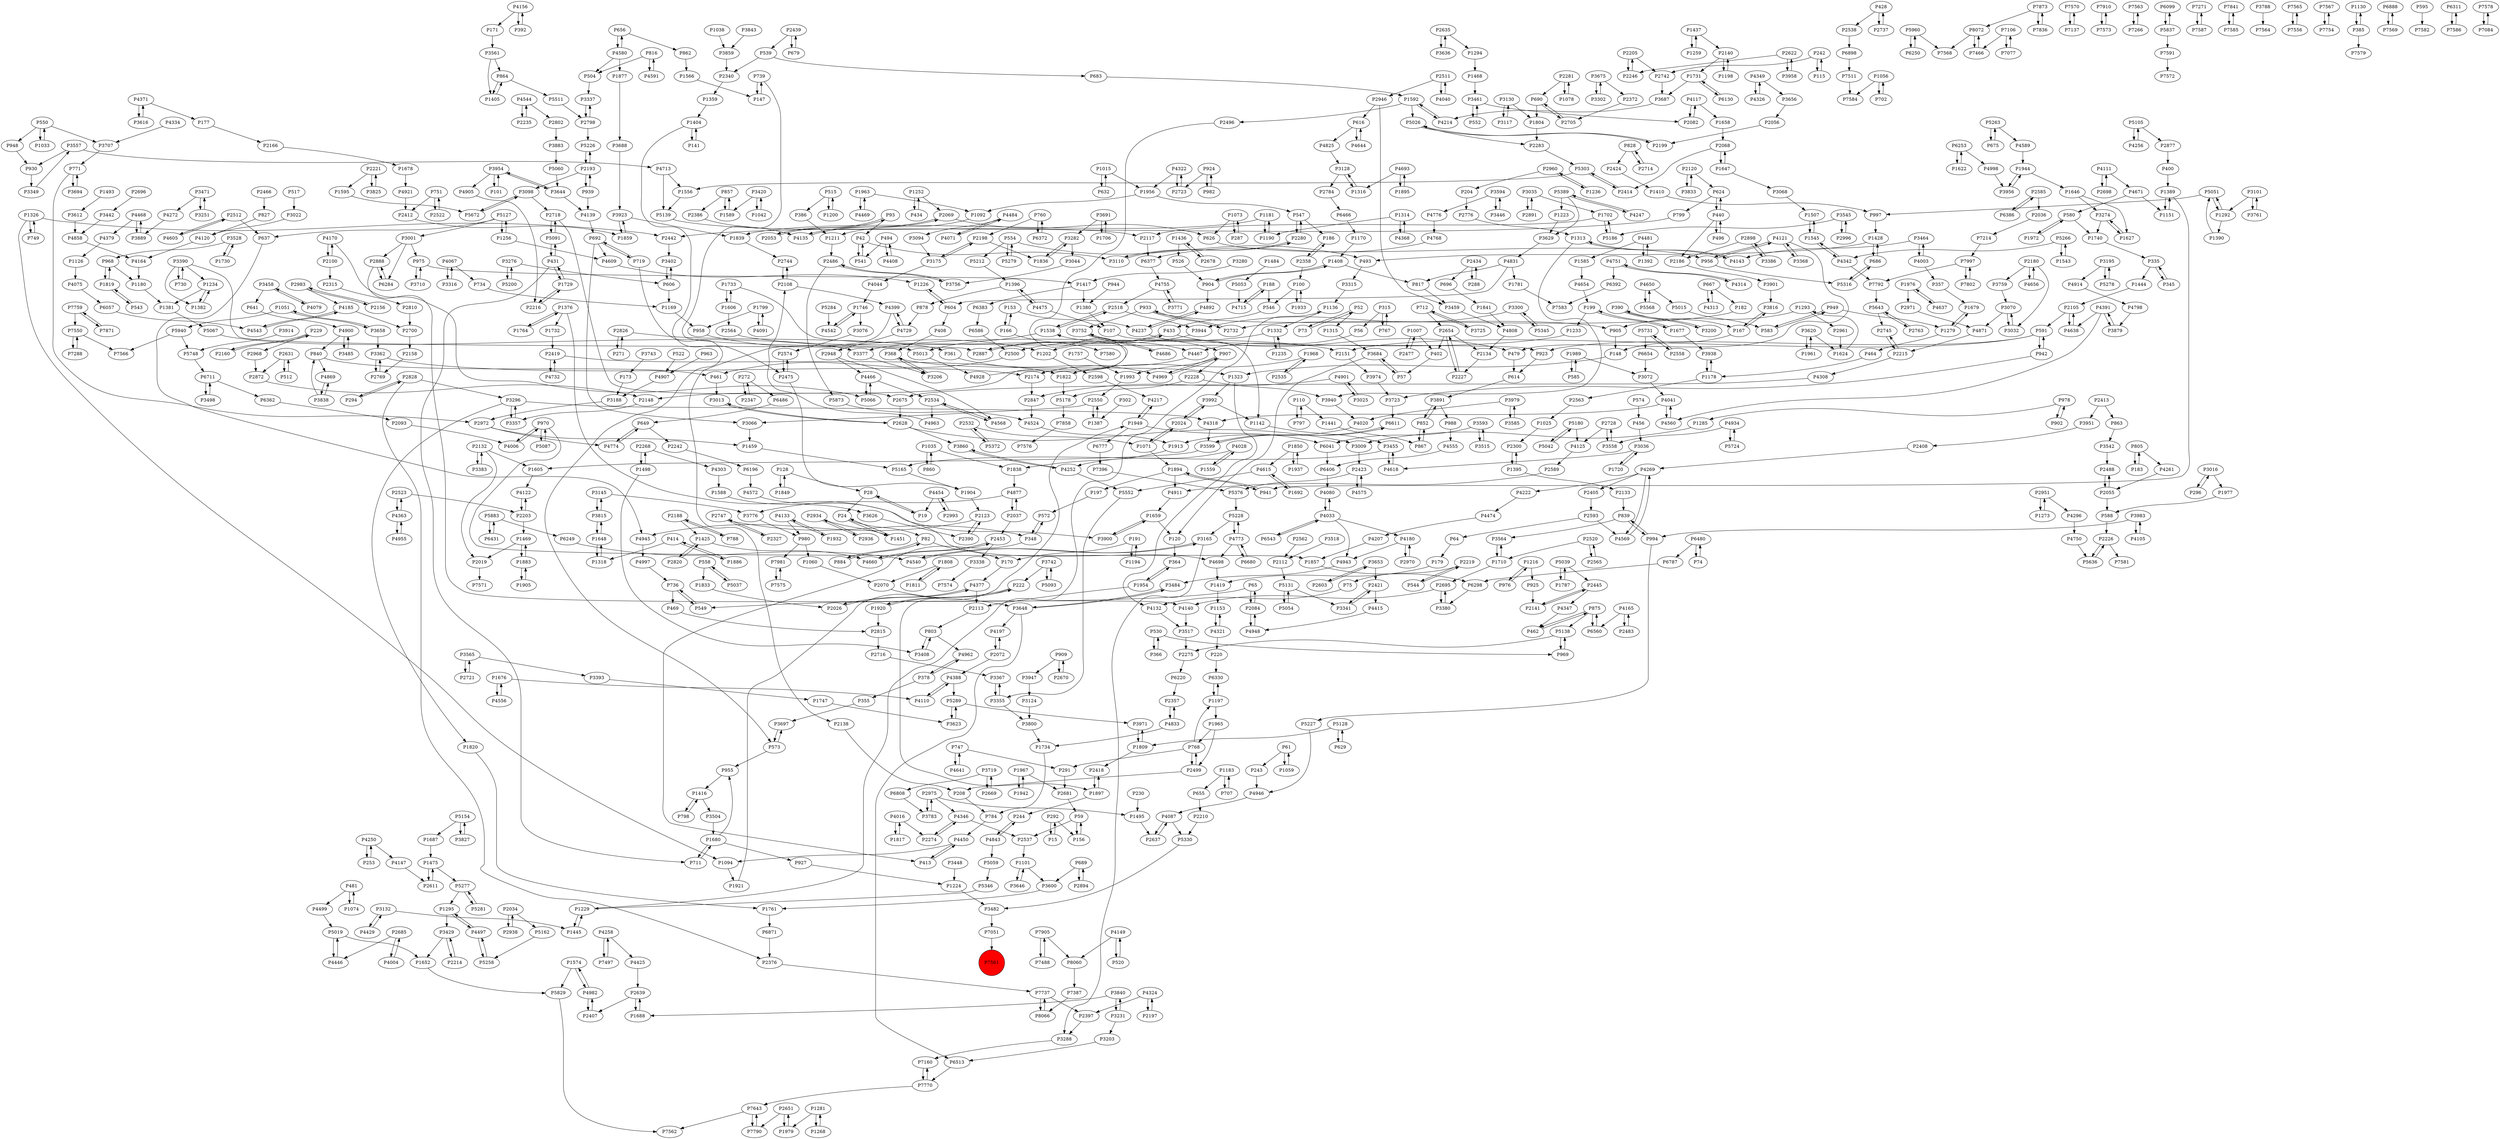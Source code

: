 digraph {
	P1428 -> P493
	P1498 -> P3408
	P2442 -> P3402
	P968 -> P1180
	P4877 -> P2037
	P2072 -> P4197
	P2358 -> P100
	P1687 -> P1475
	P4962 -> P378
	P7858 -> P7576
	P3761 -> P3101
	P1007 -> P2477
	P6898 -> P7511
	P4133 -> P1932
	P4143 -> P1313
	P3992 -> P2024
	P2961 -> P1624
	P3165 -> P3288
	P504 -> P3337
	P3464 -> P4143
	P5568 -> P4650
	P1223 -> P3629
	P5960 -> P6250
	P1007 -> P402
	P839 -> P994
	P1376 -> P1764
	P2523 -> P2203
	P4033 -> P4180
	P4197 -> P2072
	P1252 -> P434
	P768 -> P1197
	P4020 -> P1913
	P1436 -> P526
	P1469 -> P2019
	P7575 -> P7981
	P3974 -> P3723
	P2728 -> P4125
	P3648 -> P4197
	P4140 -> P3517
	P4871 -> P2215
	P1059 -> P61
	P4544 -> P2802
	P4222 -> P4474
	P2108 -> P4399
	P481 -> P1074
	P3302 -> P3675
	P1894 -> P197
	P335 -> P1444
	P7905 -> P7488
	P3464 -> P4003
	P1731 -> P6130
	P2280 -> P3110
	P2993 -> P4454
	P5087 -> P970
	P1404 -> P141
	P4831 -> P604
	P3719 -> P2669
	P3338 -> P7574
	P4117 -> P1658
	P1897 -> P2418
	P6298 -> P3380
	P1877 -> P3688
	P2423 -> P5376
	P2888 -> P6284
	P3504 -> P1680
	P1416 -> P3504
	P1605 -> P4122
	P7873 -> P8072
	P4755 -> P3771
	P1056 -> P7584
	P1498 -> P2268
	P3274 -> P1627
	P4349 -> P4326
	P768 -> P2499
	P7981 -> P7575
	P686 -> P5316
	P1710 -> P2695
	P5131 -> P5054
	P4650 -> P5568
	P156 -> P59
	P4997 -> P736
	P4637 -> P1976
	P4237 -> P907
	P4347 -> P462
	P7759 -> P7871
	P7106 -> P7077
	P4575 -> P2423
	P1622 -> P6253
	P1734 -> P784
	P1256 -> P4609
	P7570 -> P7137
	P4798 -> P3879
	P390 -> P167
	P2934 -> P1451
	P857 -> P2386
	P994 -> P839
	P100 -> P1933
	P626 -> P956
	P2565 -> P2520
	P4481 -> P1585
	P2488 -> P2055
	P2340 -> P1359
	P2280 -> P547
	P3442 -> P4858
	P4474 -> P4207
	P1259 -> P1437
	P4943 -> P3484
	P294 -> P2828
	P4524 -> P1913
	P3742 -> P5093
	P6586 -> P2500
	P4147 -> P2611
	P949 -> P1279
	P2445 -> P2141
	P1316 -> P3128
	P3455 -> P5165
	P4363 -> P2523
	P1857 -> P6298
	P904 -> P1408
	P3688 -> P3923
	P3390 -> P5013
	P3251 -> P3471
	P574 -> P456
	P4946 -> P4087
	P3101 -> P3761
	P1659 -> P3900
	P3938 -> P1178
	P4773 -> P5228
	P573 -> P3697
	P541 -> P42
	P1281 -> P1979
	P4170 -> P2100
	P1234 -> P1382
	P302 -> P1387
	P930 -> P3349
	P15 -> P292
	P3124 -> P3800
	P4016 -> P2274
	P2123 -> P2390
	P469 -> P2815
	P1417 -> P1380
	P4149 -> P520
	P4149 -> P8060
	P5066 -> P4466
	P3393 -> P1747
	P1627 -> P3274
	P6611 -> P3599
	P1382 -> P1234
	P6220 -> P2357
	P5059 -> P5346
	P924 -> P982
	P5552 -> P3355
	P768 -> P291
	P1405 -> P864
	P522 -> P4907
	P771 -> P2972
	P1292 -> P1390
	P4732 -> P2419
	P580 -> P1972
	P2424 -> P1410
	P288 -> P2434
	P712 -> P3725
	P390 -> P3200
	P7214 -> P7997
	P291 -> P2681
	P4388 -> P4110
	P3001 -> P6284
	P1252 -> P2069
	P1268 -> P1281
	P4755 -> P2518
	P1094 -> P1921
	P2113 -> P803
	P1390 -> P5051
	P3044 -> P3756
	P5105 -> P4256
	P3001 -> P2888
	P5015 -> P583
	P2611 -> P1475
	P1178 -> P2563
	P4185 -> P2700
	P7910 -> P7573
	P82 -> P170
	P2055 -> P2488
	P1559 -> P4028
	P624 -> P440
	P924 -> P2723
	P2747 -> P348
	P958 -> P1202
	P4572 -> P4698
	P5154 -> P3827
	P2105 -> P591
	P4170 -> P5066
	P366 -> P530
	P4475 -> P1396
	P153 -> P166
	P4346 -> P2537
	P3710 -> P975
	P4945 -> P4997
	P1895 -> P4693
	P909 -> P2670
	P2654 -> P2227
	P3035 -> P2891
	P655 -> P2210
	P3098 -> P2718
	P5883 -> P6249
	P4892 -> P4237
	P335 -> P345
	P7997 -> P7792
	P1073 -> P287
	P3833 -> P2120
	P3594 -> P4776
	P3471 -> P4272
	P616 -> P4825
	P5731 -> P2558
	P2215 -> P4308
	P1194 -> P191
	P2132 -> P2019
	P4774 -> P649
	P3771 -> P4755
	P3840 -> P3231
	P2034 -> P2938
	P2718 -> P2675
	P2216 -> P1729
	P197 -> P572
	P573 -> P955
	P690 -> P1804
	P2972 -> P1459
	P7563 -> P7266
	P4033 -> P4080
	P1015 -> P1956
	P3694 -> P771
	P7997 -> P7802
	P4982 -> P2407
	P3859 -> P2340
	P1652 -> P5829
	P6383 -> P6586
	P5636 -> P2226
	P4580 -> P1877
	P4391 -> P3879
	P1015 -> P632
	P2523 -> P4363
	P1949 -> P6777
	P4314 -> P4751
	P2439 -> P679
	P1170 -> P1408
	P1035 -> P860
	P3653 -> P2421
	P364 -> P1954
	P4877 -> P3776
	P3725 -> P712
	P702 -> P1056
	P1595 -> P5672
	P2558 -> P5731
	P7770 -> P7643
	P1677 -> P199
	P3752 -> P4467
	P2763 -> P5643
	P28 -> P19
	P402 -> P57
	P3420 -> P1589
	P1545 -> P4342
	P6099 -> P5837
	P1732 -> P2419
	P1226 -> P604
	P2936 -> P2934
	P4261 -> P2055
	P4321 -> P220
	P683 -> P1592
	P1408 -> P904
	P1416 -> P798
	P4091 -> P1799
	P6480 -> P74
	P4446 -> P5019
	P1313 -> P4143
	P3485 -> P4900
	P2744 -> P2108
	P1883 -> P1905
	P2698 -> P4111
	P526 -> P904
	P494 -> P4408
	P7396 -> P5376
	P7836 -> P7873
	P3743 -> P173
	P2205 -> P2742
	P707 -> P1183
	P5289 -> P3971
	P7271 -> P7587
	P3838 -> P4869
	P5829 -> P7562
	P4326 -> P4349
	P5200 -> P3276
	P970 -> P4006
	P546 -> P433
	P2174 -> P2847
	P878 -> P4729
	P2888 -> P4140
	P692 -> P719
	P686 -> P1428
	P2268 -> P1498
	P1624 -> P1293
	P948 -> P930
	P591 -> P942
	P4003 -> P357
	P6711 -> P3498
	P167 -> P3816
	P1313 -> P3940
	P3827 -> P5154
	P1538 -> P5013
	P1169 -> P958
	P4322 -> P1956
	P220 -> P6330
	P1408 -> P817
	P5165 -> P1904
	P1285 -> P3009
	P4468 -> P3889
	P2550 -> P3066
	P2716 -> P3367
	P1592 -> P5026
	P110 -> P797
	P2188 -> P788
	P24 -> P1451
	P1799 -> P4091
	P5093 -> P3742
	P3561 -> P864
	P2414 -> P5303
	P5180 -> P4125
	P7841 -> P7585
	P3368 -> P4121
	P1976 -> P4637
	P1648 -> P3815
	P7905 -> P8060
	P7288 -> P7550
	P2520 -> P1710
	P4121 -> P3368
	P4121 -> P956
	P3900 -> P1659
	P6480 -> P6787
	P2439 -> P539
	P988 -> P4555
	P73 -> P52
	P5091 -> P431
	P3128 -> P2784
	P4006 -> P970
	P408 -> P368
	P2407 -> P4982
	P6250 -> P5960
	P272 -> P2347
	P3623 -> P5289
	P852 -> P867
	P3280 -> P1417
	P1273 -> P2951
	P1606 -> P1733
	P4075 -> P6057
	P3296 -> P3357
	P2037 -> P4877
	P4296 -> P4750
	P182 -> P2732
	P2180 -> P3759
	P3446 -> P3594
	P1417 -> P6383
	P1035 -> P1838
	P558 -> P1833
	P4901 -> P3025
	P199 -> P1677
	P6377 -> P4755
	P3482 -> P7051
	P4346 -> P2274
	P4497 -> P5258
	P3565 -> P3393
	P2140 -> P1731
	P624 -> P799
	P3646 -> P1101
	P2117 -> P6377
	P1507 -> P1545
	P6560 -> P875
	P5837 -> P6099
	P2675 -> P2628
	P2315 -> P2810
	P1730 -> P3528
	P4469 -> P1963
	P1920 -> P222
	P2872 -> P2148
	P6057 -> P4543
	P2357 -> P4833
	P4540 -> P3165
	P4969 -> P907
	P4467 -> P2174
	P7873 -> P7836
	P6196 -> P4572
	P433 -> P479
	P2971 -> P4871
	P2728 -> P3558
	P1256 -> P5127
	P816 -> P4591
	P368 -> P1323
	P5303 -> P1556
	P2585 -> P6386
	P2802 -> P3883
	P2696 -> P3442
	P6253 -> P1622
	P6680 -> P4773
	P7077 -> P7106
	P2300 -> P1395
	P1702 -> P5186
	P355 -> P3697
	P1731 -> P3687
	P3130 -> P1804
	P2327 -> P2747
	P939 -> P2193
	P242 -> P2742
	P3341 -> P2421
	P3117 -> P3130
	P5042 -> P5180
	P7511 -> P7584
	P4776 -> P4768
	P1747 -> P3623
	P616 -> P4644
	P3282 -> P1836
	P2603 -> P3653
	P4105 -> P3983
	P2654 -> P2134
	P3954 -> P101
	P5060 -> P3644
	P5284 -> P4542
	P6372 -> P760
	P1761 -> P6871
	P4825 -> P3128
	P4391 -> P4638
	P3658 -> P3362
	P1954 -> P364
	P2134 -> P2227
	P3719 -> P6808
	P2535 -> P1968
	P530 -> P366
	P2512 -> P4605
	P4481 -> P1392
	P292 -> P15
	P547 -> P186
	P3461 -> P552
	P1092 -> P1211
	P6777 -> P7396
	P1746 -> P4542
	P799 -> P2442
	P751 -> P2522
	P3788 -> P7564
	P2894 -> P689
	P128 -> P28
	P656 -> P862
	P3036 -> P1720
	P1389 -> P1151
	P3616 -> P4371
	P7871 -> P7759
	P4041 -> P4560
	P1692 -> P4615
	P1678 -> P4921
	P2705 -> P690
	P1894 -> P941
	P4833 -> P1734
	P1961 -> P3620
	P739 -> P147
	P42 -> P3110
	P1235 -> P1332
	P6431 -> P5883
	P440 -> P496
	P4125 -> P2589
	P1437 -> P2140
	P554 -> P493
	P689 -> P3600
	P2423 -> P4575
	P3951 -> P2408
	P719 -> P573
	P4556 -> P1676
	P4120 -> P4164
	P5258 -> P4497
	P3545 -> P2996
	P1658 -> P2068
	P1977 -> P588
	P7160 -> P7770
	P4751 -> P6392
	P1606 -> P2564
	P1295 -> P4497
	P65 -> P549
	P3691 -> P1706
	P4773 -> P6680
	P7565 -> P7556
	P4033 -> P4943
	P1956 -> P1092
	P862 -> P1566
	P378 -> P4962
	P461 -> P3013
	P3992 -> P1142
	P3429 -> P1652
	P5748 -> P6711
	P3094 -> P3175
	P923 -> P614
	P2563 -> P1025
	P1956 -> P547
	P4484 -> P4071
	P2628 -> P3860
	P4693 -> P1316
	P2635 -> P3636
	P4544 -> P2235
	P191 -> P1194
	P5051 -> P997
	P6392 -> P7583
	P2631 -> P512
	P166 -> P7580
	P52 -> P73
	P3110 -> P2280
	P3684 -> P120
	P2798 -> P3337
	P2828 -> P294
	P1468 -> P3461
	P4751 -> P4314
	P413 -> P4450
	P2975 -> P3783
	P5511 -> P2798
	P994 -> P5227
	P2180 -> P4656
	P4342 -> P7792
	P3979 -> P3585
	P736 -> P549
	P3175 -> P4044
	P2486 -> P5873
	P2453 -> P4660
	P734 -> P1169
	P4713 -> P1556
	P3594 -> P3446
	P4568 -> P2534
	P244 -> P4843
	P7567 -> P7754
	P2593 -> P64
	P4934 -> P3558
	P583 -> P949
	P3891 -> P988
	P2776 -> P1313
	P1295 -> P3429
	P2574 -> P2475
	P4269 -> P4222
	P5091 -> P2718
	P515 -> P1200
	P5228 -> P4773
	P907 -> P4969
	P904 -> P4892
	P2898 -> P3386
	P2140 -> P1198
	P2622 -> P3958
	P4591 -> P816
	P3274 -> P1740
	P5281 -> P5277
	P6513 -> P7770
	P5019 -> P4446
	P1183 -> P707
	P2193 -> P3098
	P315 -> P56
	P5105 -> P2877
	P171 -> P3561
	P3983 -> P994
	P4858 -> P4164
	P186 -> P2358
	P1130 -> P385
	P2593 -> P4569
	P4132 -> P3517
	P5277 -> P5281
	P4831 -> P1781
	P2072 -> P4388
	P550 -> P948
	P5724 -> P4934
	P4609 -> P1226
	P2483 -> P4165
	P7759 -> P7550
	P6888 -> P7569
	P1445 -> P1229
	P2635 -> P1294
	P2589 -> P4911
	P1197 -> P1965
	P3940 -> P4020
	P1236 -> P2960
	P4067 -> P3316
	P2037 -> P2453
	P942 -> P591
	P4258 -> P4425
	P550 -> P1033
	P4955 -> P4363
	P147 -> P739
	P1202 -> P2598
	P1679 -> P1279
	P3752 -> P4686
	P4040 -> P2511
	P3032 -> P3070
	P3367 -> P3355
	P543 -> P1819
	P6654 -> P3072
	P1920 -> P2815
	P2714 -> P828
	P1729 -> P431
	P4165 -> P6560
	P1180 -> P1381
	P2598 -> P4217
	P2421 -> P3341
	P93 -> P42
	P1894 -> P4911
	P400 -> P1389
	P1294 -> P1468
	P1437 -> P1259
	P3914 -> P5748
	P7550 -> P7288
	P3815 -> P1648
	P2268 -> P4303
	P1292 -> P5051
	P4041 -> P4318
	P2386 -> P4135
	P7497 -> P4258
	P1469 -> P1883
	P2500 -> P461
	P7556 -> P7565
	P817 -> P3459
	P3653 -> P2603
	P2372 -> P2705
	P1989 -> P3072
	P2132 -> P1605
	P1326 -> P749
	P4247 -> P5389
	P2105 -> P4638
	P4928 -> P1538
	P1538 -> P2518
	P6253 -> P4998
	P2197 -> P4324
	P3195 -> P4914
	P3066 -> P1459
	P2193 -> P939
	P1543 -> P5266
	P1648 -> P1318
	P3128 -> P1316
	P1451 -> P24
	P6466 -> P1170
	P1126 -> P4075
	P4111 -> P2698
	P2019 -> P7571
	P2562 -> P2112
	P5026 -> P2283
	P7643 -> P7562
	P2960 -> P1236
	P1293 -> P905
	P2198 -> P3175
	P1441 -> P867
	P315 -> P767
	P153 -> P4237
	P978 -> P902
	P1181 -> P1190
	P3377 -> P3206
	P272 -> P6486
	P2405 -> P2593
	P3558 -> P2728
	P2024 -> P1071
	P1033 -> P550
	P2228 -> P3940
	P3956 -> P1944
	P4905 -> P2216
	P3025 -> P4901
	P2082 -> P4117
	P3687 -> P4214
	P2970 -> P4180
	P5051 -> P1292
	P2453 -> P3338
	P939 -> P4139
	P28 -> P24
	P1592 -> P2496
	P1323 -> P4132
	P494 -> P541
	P1592 -> P4214
	P3825 -> P2221
	P7266 -> P7563
	P949 -> P583
	P296 -> P3016
	P3296 -> P1820
	P3098 -> P5672
	P287 -> P1073
	P3518 -> P2112
	P1585 -> P4654
	P222 -> P1897
	P3901 -> P3816
	P4808 -> P2134
	P1811 -> P1808
	P4907 -> P3188
	P3675 -> P2372
	P2100 -> P2315
	P2670 -> P909
	P2723 -> P4322
	P5389 -> P3629
	P2242 -> P6196
	P805 -> P4261
	P4269 -> P2405
	P7587 -> P7271
	P614 -> P3891
	P5139 -> P2117
	P3068 -> P1507
	P749 -> P1326
	P6130 -> P1731
	P2678 -> P1436
	P970 -> P1857
	P3132 -> P1445
	P6871 -> P2376
	P1151 -> P1389
	P3296 -> P4318
	P7550 -> P7566
	P3009 -> P2423
	P2628 -> P3013
	P2068 -> P1647
	P803 -> P3408
	P3648 -> P3484
	P4569 -> P4269
	P1404 -> P2475
	P4901 -> P2847
	P120 -> P364
	P6711 -> P6362
	P4111 -> P4671
	P2695 -> P4140
	P606 -> P1169
	P3843 -> P3859
	P2960 -> P204
	P2518 -> P3944
	P1944 -> P3956
	P6041 -> P6406
	P2637 -> P4087
	P4003 -> P3464
	P2520 -> P2565
	P115 -> P242
	P520 -> P4149
	P2518 -> P1538
	P56 -> P4467
	P3315 -> P1136
	P166 -> P153
	P1967 -> P2681
	P595 -> P7582
	P1181 -> P1839
	P2639 -> P2407
	P606 -> P3402
	P4156 -> P171
	P679 -> P2439
	P3390 -> P1382
	P4729 -> P2948
	P1680 -> P927
	P2550 -> P1387
	P1820 -> P1761
	P3599 -> P6611
	P747 -> P4641
	P204 -> P2776
	P2186 -> P3901
	P1972 -> P580
	P5330 -> P3482
	P2188 -> P1425
	P969 -> P5138
	P2024 -> P3992
	P852 -> P3891
	P1989 -> P585
	P5672 -> P3098
	P5940 -> P5748
	P4914 -> P4798
	P75 -> P4132
	P1190 -> P1181
	P5873 -> P4524
	P1211 -> P2486
	P4067 -> P734
	P1921 -> P1949
	P8072 -> P7568
	P3188 -> P2972
	P1315 -> P3684
	P530 -> P969
	P2219 -> P544
	P667 -> P182
	P760 -> P2198
	P2108 -> P2744
	P3282 -> P3044
	P554 -> P5279
	P3195 -> P5278
	P6311 -> P7586
	P2946 -> P3459
	P4408 -> P494
	P1646 -> P3274
	P604 -> P1226
	P357 -> P1679
	P3691 -> P3282
	P3620 -> P1624
	P3838 -> P840
	P840 -> P461
	P515 -> P386
	P3954 -> P4905
	P1574 -> P4982
	P1425 -> P4660
	P1804 -> P2283
	P428 -> P2538
	P1234 -> P1381
	P1746 -> P3076
	P2534 -> P4963
	P2084 -> P65
	P4729 -> P4399
	P52 -> P1315
	P5154 -> P1687
	P5289 -> P3623
	P2522 -> P751
	P5019 -> P1652
	P6330 -> P1197
	P7591 -> P7572
	P3362 -> P2769
	P253 -> P4250
	P3883 -> P5060
	P2056 -> P2199
	P1101 -> P3600
	P2227 -> P2654
	P440 -> P2186
	P3891 -> P852
	P3383 -> P2132
	P3458 -> P4079
	P1937 -> P1850
	P42 -> P541
	P3564 -> P1710
	P875 -> P462
	P2221 -> P1595
	P4121 -> P479
	P141 -> P1404
	P1965 -> P768
	P1963 -> P4469
	P8066 -> P7737
	P414 -> P1318
	P1153 -> P4321
	P982 -> P924
	P4117 -> P2082
	P2123 -> P4945
	P2419 -> P4732
	P2120 -> P624
	P4256 -> P5105
	P2198 -> P1836
	P74 -> P6480
	P788 -> P2188
	P547 -> P2280
	P179 -> P1419
	P2538 -> P6898
	P3958 -> P2622
	P7578 -> P7084
	P4214 -> P1592
	P1071 -> P1894
	P1216 -> P925
	P4650 -> P5015
	P689 -> P2894
	P110 -> P1441
	P2026 -> P4377
	P907 -> P1993
	P580 -> P1740
	P59 -> P2537
	P860 -> P1035
	P5026 -> P2199
	P784 -> P4450
	P1904 -> P2123
	P496 -> P440
	P649 -> P2242
	P5303 -> P2414
	P975 -> P1417
	P909 -> P3947
	P816 -> P504
	P2975 -> P1495
	P3013 -> P2628
	P4644 -> P616
	P101 -> P3954
	P5278 -> P3195
	P1396 -> P4475
	P5837 -> P7591
	P2828 -> P2376
	P2274 -> P4346
	P2445 -> P4347
	P857 -> P1589
	P2975 -> P4346
	P3889 -> P4468
	P4004 -> P2685
	P4768 -> P6377
	P3357 -> P3296
	P4139 -> P692
	P550 -> P3707
	P7387 -> P8066
	P4638 -> P2105
	P82 -> P884
	P1419 -> P1153
	P1740 -> P335
	P7137 -> P7570
	P2486 -> P3756
	P5372 -> P2532
	P1849 -> P128
	P2408 -> P4269
	P4454 -> P2993
	P3528 -> P1730
	P2737 -> P428
	P3515 -> P3593
	P4831 -> P817
	P5316 -> P686
	P3022 -> P4120
	P2376 -> P7737
	P4693 -> P1895
	P1676 -> P4110
	P4963 -> P2108
	P3355 -> P3367
	P2466 -> P827
	P4371 -> P177
	P798 -> P1416
	P902 -> P978
	P3600 -> P1761
	P2412 -> P1859
	P1680 -> P955
	P2156 -> P2983
	P1932 -> P4133
	P667 -> P4313
	P1025 -> P2300
	P4080 -> P4033
	P4313 -> P667
	P1178 -> P3938
	P1436 -> P2678
	P3200 -> P390
	P4399 -> P2138
	P2810 -> P2700
	P1886 -> P414
	P1566 -> P147
	P6386 -> P2585
	P440 -> P624
	P1293 -> P2961
	P3448 -> P1224
	P730 -> P3390
	P1056 -> P702
	P61 -> P243
	P1136 -> P1332
	P3658 -> P1051
	P177 -> P2166
	P692 -> P4609
	P5389 -> P1223
	P230 -> P1495
	P956 -> P5316
	P2421 -> P4415
	P8060 -> P7387
	P4342 -> P1545
	P4318 -> P3599
	P5228 -> P3165
	P3684 -> P57
	P2951 -> P4296
	P4028 -> P4252
	P2215 -> P2745
	P348 -> P572
	P2826 -> P361
	P3076 -> P2574
	P1968 -> P1822
	P3016 -> P1977
	P2631 -> P2872
	P3979 -> P4020
	P2877 -> P400
	P3815 -> P3145
	P3498 -> P6711
	P1954 -> P2113
	P385 -> P7579
	P3944 -> P2500
	P4165 -> P2483
	P4272 -> P3889
	P5277 -> P1295
	P4750 -> P5636
	P1395 -> P2133
	P4686 -> P3752
	P1979 -> P2651
	P760 -> P6372
	P1060 -> P2070
	P2100 -> P4170
	P3145 -> P3776
	P1051 -> P5940
	P348 -> P413
	P1318 -> P1648
	P2685 -> P4004
	P1229 -> P1445
	P2669 -> P3719
	P1968 -> P2535
	P1729 -> P2216
	P188 -> P546
	P4258 -> P7497
	P4454 -> P19
	P1799 -> P958
	P4164 -> P1180
	P3971 -> P1809
	P1229 -> P1136
	P183 -> P805
	P3362 -> P2174
	P1993 -> P2550
	P2281 -> P1078
	P5131 -> P3341
	P2983 -> P4185
	P6543 -> P4033
	P1556 -> P5139
	P3035 -> P1702
	P5279 -> P554
	P4252 -> P3860
	P2203 -> P4122
	P188 -> P4715
	P1787 -> P5039
	P905 -> P148
	P4349 -> P3656
	P2148 -> P3357
	P5138 -> P2275
	P805 -> P183
	P1859 -> P3923
	P5227 -> P4946
	P933 -> P2732
	P4900 -> P840
	P4998 -> P3956
	P2887 -> P433
	P1326 -> P1094
	P2203 -> P1469
	P368 -> P3206
	P3557 -> P4713
	P554 -> P5212
	P6406 -> P4080
	P2742 -> P3687
	P4589 -> P1944
	P5053 -> P4715
	P1942 -> P1967
	P4921 -> P2412
	P5960 -> P7568
	P4016 -> P1817
	P1809 -> P2418
	P2951 -> P1273
	P2397 -> P3288
	P199 -> P1233
	P2496 -> P2148
	P2151 -> P3974
	P2537 -> P1101
	P944 -> P1380
	P59 -> P156
	P7573 -> P7910
	P978 -> P1285
	P4250 -> P4147
	P1197 -> P6330
	P3675 -> P3302
	P3636 -> P2635
	P4071 -> P4484
	P1475 -> P2611
	P2221 -> P3825
	P3231 -> P3203
	P3459 -> P4808
	P2084 -> P4948
	P963 -> P4907
	P3471 -> P3251
	P1495 -> P2637
	P4324 -> P2397
	P3300 -> P5345
	P2948 -> P4466
	P2180 -> P3032
	P544 -> P2219
	P3742 -> P222
	P5263 -> P4589
	P3429 -> P2214
	P2132 -> P3383
	P1949 -> P6041
	P3561 -> P1405
	P3072 -> P4041
	P1216 -> P976
	P464 -> P1178
	P3288 -> P7160
	P2138 -> P208
	P2983 -> P2156
	P19 -> P28
	P4948 -> P2084
	P2972 -> P4774
	P2499 -> P208
	P433 -> P2887
	P7754 -> P7567
	P6808 -> P3783
	P170 -> P4377
	P7106 -> P7466
	P7802 -> P7997
	P3402 -> P606
	P1808 -> P2070
	P1376 -> P1732
	P1380 -> P107
	P1976 -> P2971
	P3276 -> P606
	P690 -> P2705
	P747 -> P291
	P4466 -> P2534
	P1545 -> P1507
	P1314 -> P4368
	P1323 -> P3992
	P4671 -> P1151
	P5263 -> P675
	P1392 -> P4481
	P2732 -> P933
	P4133 -> P980
	P3380 -> P2695
	P4560 -> P4041
	P1819 -> P543
	P1588 -> P3626
	P173 -> P3188
	P1071 -> P2024
	P2564 -> P2151
	P7643 -> P7790
	P3629 -> P4831
	P4843 -> P5059
	P4180 -> P2970
	P968 -> P1819
	P2934 -> P2936
	P7792 -> P5643
	P7488 -> P7905
	P479 -> P614
	P4250 -> P253
	P3355 -> P3800
	P3484 -> P3648
	P803 -> P4962
	P345 -> P335
	P588 -> P2226
	P2347 -> P272
	P243 -> P4946
	P2275 -> P6220
	P3626 -> P2390
	P4450 -> P1094
	P1702 -> P2117
	P4363 -> P4955
	P980 -> P1060
	P5643 -> P2763
	P3455 -> P4618
	P976 -> P1216
	P1822 -> P5178
	P2654 -> P402
	P3759 -> P3070
	P637 -> P4945
	P4618 -> P3455
	P431 -> P5091
	P517 -> P3022
	P863 -> P3542
	P1389 -> P941
	P2585 -> P2036
	P1038 -> P3859
	P2160 -> P229
	P3656 -> P2056
	P4656 -> P2180
	P1078 -> P2281
	P875 -> P5138
	P4207 -> P1857
	P2419 -> P1822
	P222 -> P1920
	P3316 -> P4067
	P3840 -> P1688
	P93 -> P2053
	P378 -> P355
	P632 -> P1015
	P549 -> P736
	P456 -> P3036
	P1841 -> P4808
	P3860 -> P4252
	P4615 -> P5552
	P591 -> P923
	P1074 -> P481
	P2036 -> P7214
	P1850 -> P4615
	P3517 -> P2275
	P5127 -> P637
	P4654 -> P199
	P864 -> P5511
	P4033 -> P6543
	P3783 -> P2975
	P907 -> P2228
	P167 -> P148
	P828 -> P2424
	P2828 -> P3296
	P242 -> P115
	P4399 -> P4729
	P2141 -> P2445
	P2747 -> P2327
	P4499 -> P5019
	P1676 -> P4556
	P4773 -> P4698
	P2700 -> P2158
	P5128 -> P1809
	P191 -> P170
	P4377 -> P2113
	P2226 -> P7581
	P5376 -> P5228
	P3206 -> P368
	P2477 -> P1007
	P970 -> P5087
	P1647 -> P3068
	P5039 -> P1787
	P493 -> P3315
	P5643 -> P2745
	P558 -> P5037
	P4237 -> P4892
	P1475 -> P5277
	P1200 -> P515
	P2695 -> P3380
	P4087 -> P2637
	P1410 -> P997
	P2070 -> P3648
	P4371 -> P3616
	P2219 -> P75
	P3776 -> P980
	P712 -> P2654
	P229 -> P2968
	P3276 -> P5200
	P2681 -> P59
	P3620 -> P1961
	P7466 -> P8072
	P7051 -> P7561
	P827 -> P4120
	P696 -> P1841
	P5266 -> P1543
	P3016 -> P296
	P4217 -> P1949
	P1493 -> P3612
	P431 -> P1729
	P1897 -> P244
	P2499 -> P768
	P2532 -> P5372
	P128 -> P1849
	P1706 -> P3691
	P1425 -> P2820
	P7084 -> P7578
	P875 -> P6560
	P6362 -> P2093
	P3723 -> P6611
	P3644 -> P3954
	P1808 -> P1811
	P5162 -> P5258
	P2390 -> P2123
	P6284 -> P2888
	P2511 -> P4040
	P3923 -> P1859
	P867 -> P852
	P955 -> P1416
	P736 -> P469
	P5180 -> P5042
	P4269 -> P4569
	P4475 -> P107
	P975 -> P3710
	P2968 -> P2872
	P1883 -> P1469
	P3130 -> P3117
	P1042 -> P3420
	P3557 -> P930
	P1757 -> P1993
	P5039 -> P2445
	P5226 -> P2193
	P1764 -> P1376
	P4641 -> P747
	P4698 -> P1419
	P2826 -> P271
	P3337 -> P2798
	P4660 -> P2453
	P4833 -> P2357
	P1332 -> P1235
	P2651 -> P7790
	P5266 -> P4342
	P3165 -> P4540
	P4079 -> P3458
	P3593 -> P6041
	P1836 -> P3282
	P1905 -> P1883
	P1963 -> P1092
	P2820 -> P1425
	P767 -> P315
	P1051 -> P3658
	P1944 -> P1646
	P884 -> P82
	P2948 -> P4568
	P4497 -> P1295
	P3542 -> P2488
	P1381 -> P5067
	P2228 -> P5178
	P4466 -> P5066
	P3175 -> P2198
	P2685 -> P4446
	P1933 -> P100
	P3800 -> P1734
	P1733 -> P923
	P2205 -> P2246
	P5067 -> P3377
	P7585 -> P7841
	P3420 -> P1042
	P4715 -> P188
	P1183 -> P655
	P3458 -> P641
	P4843 -> P244
	P3697 -> P573
	P2069 -> P626
	P2946 -> P616
	P4377 -> P2026
	P649 -> P4774
	P2622 -> P2246
	P4388 -> P5289
	P3593 -> P3515
	P3585 -> P3979
	P1332 -> P1202
	P1326 -> P2442
	P2898 -> P2186
	P8072 -> P7466
	P271 -> P2826
	P1688 -> P2639
	P4110 -> P4388
	P2120 -> P3833
	P1817 -> P4016
	P1428 -> P686
	P5037 -> P558
	P3036 -> P4618
	P840 -> P4869
	P4185 -> P4543
	P4605 -> P2512
	P1733 -> P1606
	P2413 -> P3951
	P1659 -> P120
	P229 -> P2160
	P1965 -> P2499
	P2226 -> P5636
	P4391 -> P4560
	P4303 -> P1588
	P2358 -> P186
	P4028 -> P1559
	P797 -> P110
	P57 -> P3684
	P3947 -> P3124
	P1589 -> P857
	P3599 -> P1605
	P3612 -> P4858
	P771 -> P3694
	P1833 -> P2026
	P392 -> P4156
	P2246 -> P2205
	P4135 -> P2069
	P1484 -> P5053
	P1459 -> P5165
	P462 -> P875
	P839 -> P3564
	P6486 -> P649
	P1819 -> P968
	P1396 -> P878
	P7586 -> P6311
	P4252 -> P5552
	P4087 -> P5330
	P4869 -> P3838
	P3132 -> P4429
	P3386 -> P2898
	P2214 -> P3429
	P2532 -> P1071
	P552 -> P3461
	P512 -> P2631
	P3816 -> P167
	P997 -> P1428
	P5127 -> P3001
	P107 -> P1142
	P2283 -> P5303
	P7737 -> P8066
	P572 -> P348
	P3954 -> P3644
	P1142 -> P3455
	P208 -> P784
	P4543 -> P4185
	P3001 -> P975
	P3408 -> P803
	P3390 -> P730
	P1314 -> P1190
	P4934 -> P5724
	P3879 -> P4391
	P292 -> P156
	P980 -> P7981
	P4429 -> P3132
	P4180 -> P4943
	P2511 -> P2946
	P2199 -> P5026
	P5346 -> P1229
	P100 -> P546
	P4334 -> P3707
	P1838 -> P4877
	P386 -> P1211
	P3545 -> P5186
	P65 -> P2084
	P2434 -> P696
	P2053 -> P93
	P2651 -> P1979
	P4542 -> P1746
	P2512 -> P637
	P434 -> P1252
	P5013 -> P4928
	P3145 -> P3815
	P5127 -> P1256
	P5212 -> P1396
	P864 -> P1405
	P2055 -> P588
	P148 -> P1323
	P1101 -> P3646
	P4911 -> P1659
	P3101 -> P1292
	P5389 -> P4247
	P4982 -> P1574
	P3565 -> P2721
	P2718 -> P5091
	P414 -> P1886
	P2996 -> P3545
	P2938 -> P2034
	P4580 -> P656
	P2475 -> P2574
	P2413 -> P863
	P7770 -> P7160
	P629 -> P5128
	P4468 -> P4379
	P4122 -> P2203
	P61 -> P1059
	P2534 -> P4568
	P1949 -> P4217
	P1677 -> P3938
	P4484 -> P3094
	P3528 -> P968
	P2639 -> P1688
	P361 -> P4969
	P1198 -> P2140
	P2166 -> P1678
	P2034 -> P5162
	P4580 -> P504
	P1680 -> P711
	P2798 -> P5226
	P3923 -> P1839
	P7737 -> P2397
	P5186 -> P1702
	P2769 -> P3362
	P1224 -> P3482
	P4450 -> P413
	P2158 -> P2769
	P1387 -> P2550
	P7790 -> P7643
	P3707 -> P771
	P1395 -> P2300
	P4322 -> P2723
	P3983 -> P4105
	P656 -> P4580
	P751 -> P2412
	P4156 -> P392
	P1646 -> P1627
	P4324 -> P2197
	P1710 -> P3564
	P942 -> P3723
	P4379 -> P1126
	P5883 -> P6431
	P2847 -> P4524
	P1359 -> P1404
	P927 -> P1224
	P1279 -> P464
	P3756 -> P2486
	P6249 -> P4540
	P692 -> P3066
	P4368 -> P1314
	P428 -> P2737
	P4900 -> P3485
	P5345 -> P3300
	P4615 -> P1692
	P2068 -> P2414
	P3644 -> P4139
	P539 -> P683
	P2069 -> P4135
	P385 -> P1130
	P431 -> P711
	P2210 -> P5330
	P1233 -> P3377
	P675 -> P5263
	P3349 -> P3557
	P2721 -> P3565
	P1281 -> P1268
	P2475 -> P1904
	P3461 -> P2082
	P4425 -> P2639
	P1279 -> P1679
	P2418 -> P1897
	P4555 -> P6406
	P2193 -> P5226
	P2784 -> P6466
	P739 -> P2887
	P4671 -> P580
	P5178 -> P7858
	P2112 -> P5131
	P481 -> P4499
	P2093 -> P4006
	P1647 -> P2068
	P64 -> P179
	P3070 -> P3032
	P3231 -> P3840
	P24 -> P82
	P1720 -> P3036
	P933 -> P905
	P2815 -> P2716
	P1839 -> P2744
	P3390 -> P1234
	P4321 -> P1153
	P6787 -> P6298
	P4044 -> P1746
	P719 -> P692
	P5128 -> P629
	P2434 -> P288
	P5940 -> P7566
	P925 -> P2141
	P828 -> P2714
	P2235 -> P4544
	P4713 -> P5139
	P2745 -> P2215
	P4415 -> P4948
	P591 -> P2151
	P3203 -> P6513
	P1850 -> P1937
	P3070 -> P4871
	P5138 -> P969
	P933 -> P3752
	P1781 -> P7583
	P7569 -> P6888
	P5054 -> P5131
	P956 -> P4121
	P711 -> P1680
	P2133 -> P839
	P604 -> P408
	P2891 -> P3035
	P1444 -> P2105
	P1574 -> P5829
	P1809 -> P3971
	P641 -> P4900
	P585 -> P1989
	P1376 -> P3900
	P5731 -> P6654
	P3648 -> P6513
	P2281 -> P690
	P1967 -> P1942
	P941 -> P1894
	P1073 -> P626
	P539 -> P2340
	P2628 -> P3009
	P4308 -> P2675
	P3300 -> P3944
	P1913 -> P1838
	P7561 [shape=circle]
	P7561 [style=filled]
	P7561 [fillcolor=red]
}